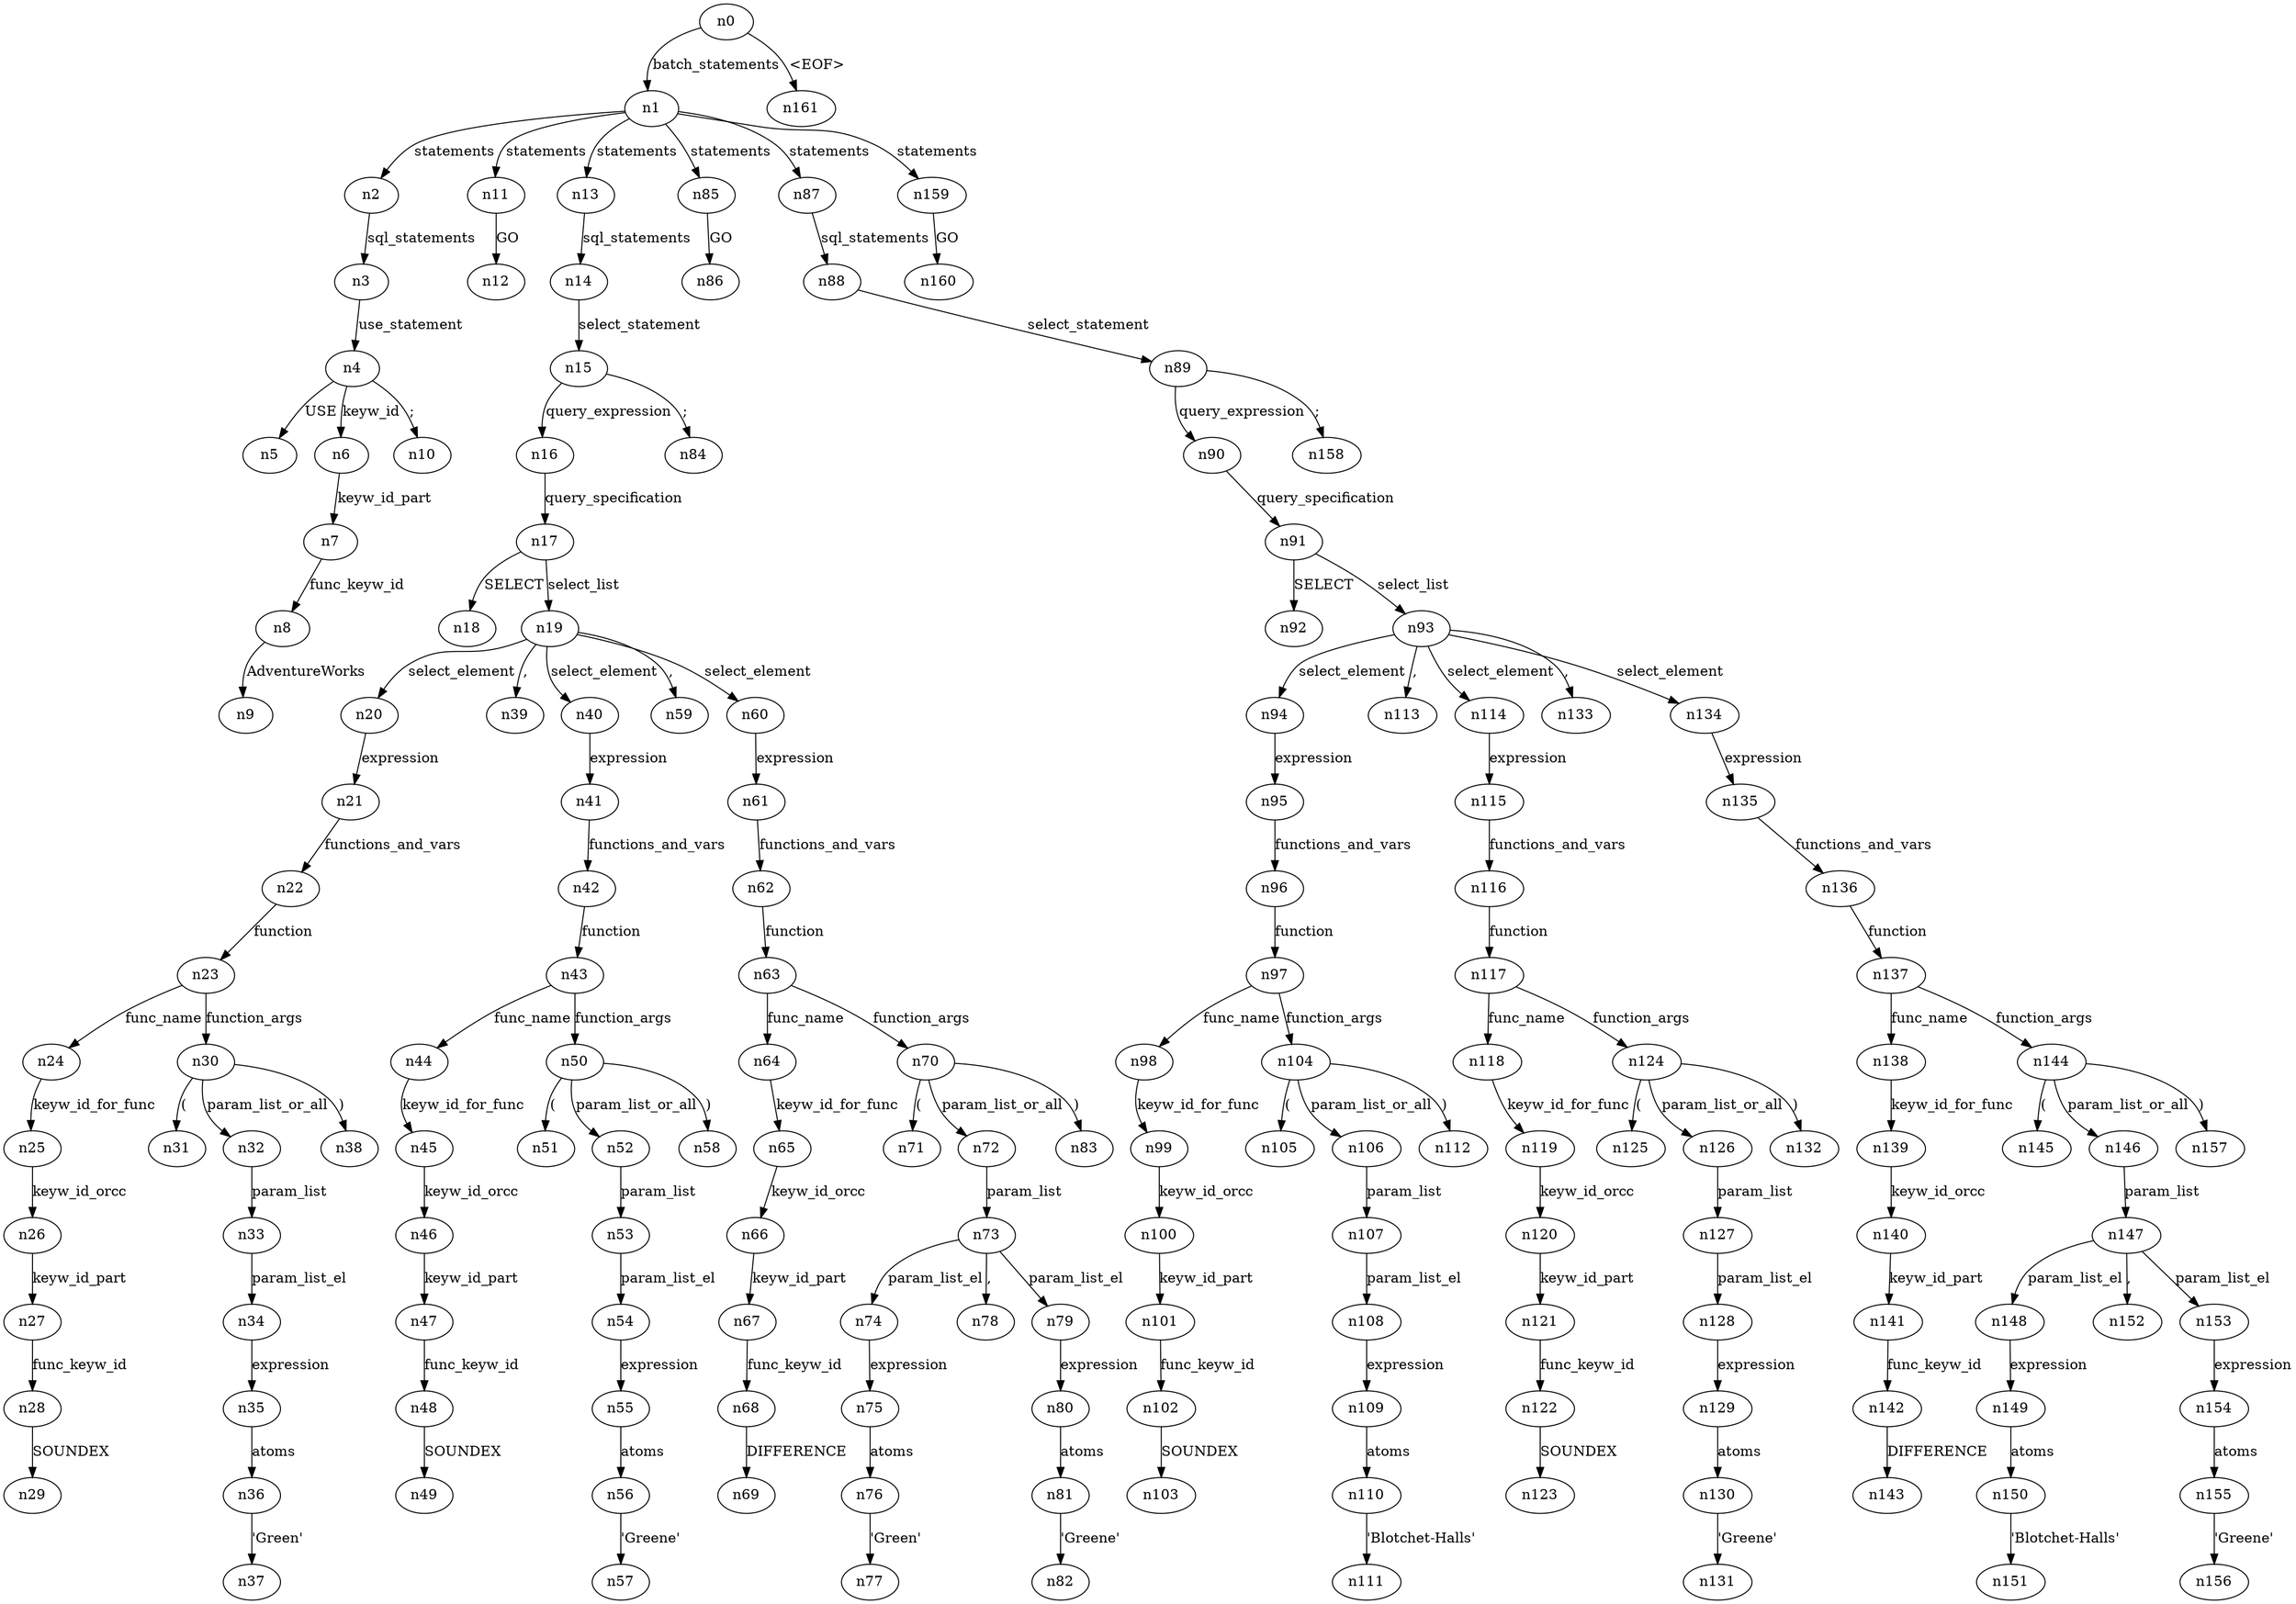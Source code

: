 digraph ParseTree {
  n0 -> n1 [label="batch_statements"];
  n1 -> n2 [label="statements"];
  n2 -> n3 [label="sql_statements"];
  n3 -> n4 [label="use_statement"];
  n4 -> n5 [label="USE"];
  n4 -> n6 [label="keyw_id"];
  n6 -> n7 [label="keyw_id_part"];
  n7 -> n8 [label="func_keyw_id"];
  n8 -> n9 [label="AdventureWorks"];
  n4 -> n10 [label=";"];
  n1 -> n11 [label="statements"];
  n11 -> n12 [label="GO"];
  n1 -> n13 [label="statements"];
  n13 -> n14 [label="sql_statements"];
  n14 -> n15 [label="select_statement"];
  n15 -> n16 [label="query_expression"];
  n16 -> n17 [label="query_specification"];
  n17 -> n18 [label="SELECT"];
  n17 -> n19 [label="select_list"];
  n19 -> n20 [label="select_element"];
  n20 -> n21 [label="expression"];
  n21 -> n22 [label="functions_and_vars"];
  n22 -> n23 [label="function"];
  n23 -> n24 [label="func_name"];
  n24 -> n25 [label="keyw_id_for_func"];
  n25 -> n26 [label="keyw_id_orcc"];
  n26 -> n27 [label="keyw_id_part"];
  n27 -> n28 [label="func_keyw_id"];
  n28 -> n29 [label="SOUNDEX"];
  n23 -> n30 [label="function_args"];
  n30 -> n31 [label="("];
  n30 -> n32 [label="param_list_or_all"];
  n32 -> n33 [label="param_list"];
  n33 -> n34 [label="param_list_el"];
  n34 -> n35 [label="expression"];
  n35 -> n36 [label="atoms"];
  n36 -> n37 [label="'Green'"];
  n30 -> n38 [label=")"];
  n19 -> n39 [label=","];
  n19 -> n40 [label="select_element"];
  n40 -> n41 [label="expression"];
  n41 -> n42 [label="functions_and_vars"];
  n42 -> n43 [label="function"];
  n43 -> n44 [label="func_name"];
  n44 -> n45 [label="keyw_id_for_func"];
  n45 -> n46 [label="keyw_id_orcc"];
  n46 -> n47 [label="keyw_id_part"];
  n47 -> n48 [label="func_keyw_id"];
  n48 -> n49 [label="SOUNDEX"];
  n43 -> n50 [label="function_args"];
  n50 -> n51 [label="("];
  n50 -> n52 [label="param_list_or_all"];
  n52 -> n53 [label="param_list"];
  n53 -> n54 [label="param_list_el"];
  n54 -> n55 [label="expression"];
  n55 -> n56 [label="atoms"];
  n56 -> n57 [label="'Greene'"];
  n50 -> n58 [label=")"];
  n19 -> n59 [label=","];
  n19 -> n60 [label="select_element"];
  n60 -> n61 [label="expression"];
  n61 -> n62 [label="functions_and_vars"];
  n62 -> n63 [label="function"];
  n63 -> n64 [label="func_name"];
  n64 -> n65 [label="keyw_id_for_func"];
  n65 -> n66 [label="keyw_id_orcc"];
  n66 -> n67 [label="keyw_id_part"];
  n67 -> n68 [label="func_keyw_id"];
  n68 -> n69 [label="DIFFERENCE"];
  n63 -> n70 [label="function_args"];
  n70 -> n71 [label="("];
  n70 -> n72 [label="param_list_or_all"];
  n72 -> n73 [label="param_list"];
  n73 -> n74 [label="param_list_el"];
  n74 -> n75 [label="expression"];
  n75 -> n76 [label="atoms"];
  n76 -> n77 [label="'Green'"];
  n73 -> n78 [label=","];
  n73 -> n79 [label="param_list_el"];
  n79 -> n80 [label="expression"];
  n80 -> n81 [label="atoms"];
  n81 -> n82 [label="'Greene'"];
  n70 -> n83 [label=")"];
  n15 -> n84 [label=";"];
  n1 -> n85 [label="statements"];
  n85 -> n86 [label="GO"];
  n1 -> n87 [label="statements"];
  n87 -> n88 [label="sql_statements"];
  n88 -> n89 [label="select_statement"];
  n89 -> n90 [label="query_expression"];
  n90 -> n91 [label="query_specification"];
  n91 -> n92 [label="SELECT"];
  n91 -> n93 [label="select_list"];
  n93 -> n94 [label="select_element"];
  n94 -> n95 [label="expression"];
  n95 -> n96 [label="functions_and_vars"];
  n96 -> n97 [label="function"];
  n97 -> n98 [label="func_name"];
  n98 -> n99 [label="keyw_id_for_func"];
  n99 -> n100 [label="keyw_id_orcc"];
  n100 -> n101 [label="keyw_id_part"];
  n101 -> n102 [label="func_keyw_id"];
  n102 -> n103 [label="SOUNDEX"];
  n97 -> n104 [label="function_args"];
  n104 -> n105 [label="("];
  n104 -> n106 [label="param_list_or_all"];
  n106 -> n107 [label="param_list"];
  n107 -> n108 [label="param_list_el"];
  n108 -> n109 [label="expression"];
  n109 -> n110 [label="atoms"];
  n110 -> n111 [label="'Blotchet-Halls'"];
  n104 -> n112 [label=")"];
  n93 -> n113 [label=","];
  n93 -> n114 [label="select_element"];
  n114 -> n115 [label="expression"];
  n115 -> n116 [label="functions_and_vars"];
  n116 -> n117 [label="function"];
  n117 -> n118 [label="func_name"];
  n118 -> n119 [label="keyw_id_for_func"];
  n119 -> n120 [label="keyw_id_orcc"];
  n120 -> n121 [label="keyw_id_part"];
  n121 -> n122 [label="func_keyw_id"];
  n122 -> n123 [label="SOUNDEX"];
  n117 -> n124 [label="function_args"];
  n124 -> n125 [label="("];
  n124 -> n126 [label="param_list_or_all"];
  n126 -> n127 [label="param_list"];
  n127 -> n128 [label="param_list_el"];
  n128 -> n129 [label="expression"];
  n129 -> n130 [label="atoms"];
  n130 -> n131 [label="'Greene'"];
  n124 -> n132 [label=")"];
  n93 -> n133 [label=","];
  n93 -> n134 [label="select_element"];
  n134 -> n135 [label="expression"];
  n135 -> n136 [label="functions_and_vars"];
  n136 -> n137 [label="function"];
  n137 -> n138 [label="func_name"];
  n138 -> n139 [label="keyw_id_for_func"];
  n139 -> n140 [label="keyw_id_orcc"];
  n140 -> n141 [label="keyw_id_part"];
  n141 -> n142 [label="func_keyw_id"];
  n142 -> n143 [label="DIFFERENCE"];
  n137 -> n144 [label="function_args"];
  n144 -> n145 [label="("];
  n144 -> n146 [label="param_list_or_all"];
  n146 -> n147 [label="param_list"];
  n147 -> n148 [label="param_list_el"];
  n148 -> n149 [label="expression"];
  n149 -> n150 [label="atoms"];
  n150 -> n151 [label="'Blotchet-Halls'"];
  n147 -> n152 [label=","];
  n147 -> n153 [label="param_list_el"];
  n153 -> n154 [label="expression"];
  n154 -> n155 [label="atoms"];
  n155 -> n156 [label="'Greene'"];
  n144 -> n157 [label=")"];
  n89 -> n158 [label=";"];
  n1 -> n159 [label="statements"];
  n159 -> n160 [label="GO"];
  n0 -> n161 [label="<EOF>"];
}